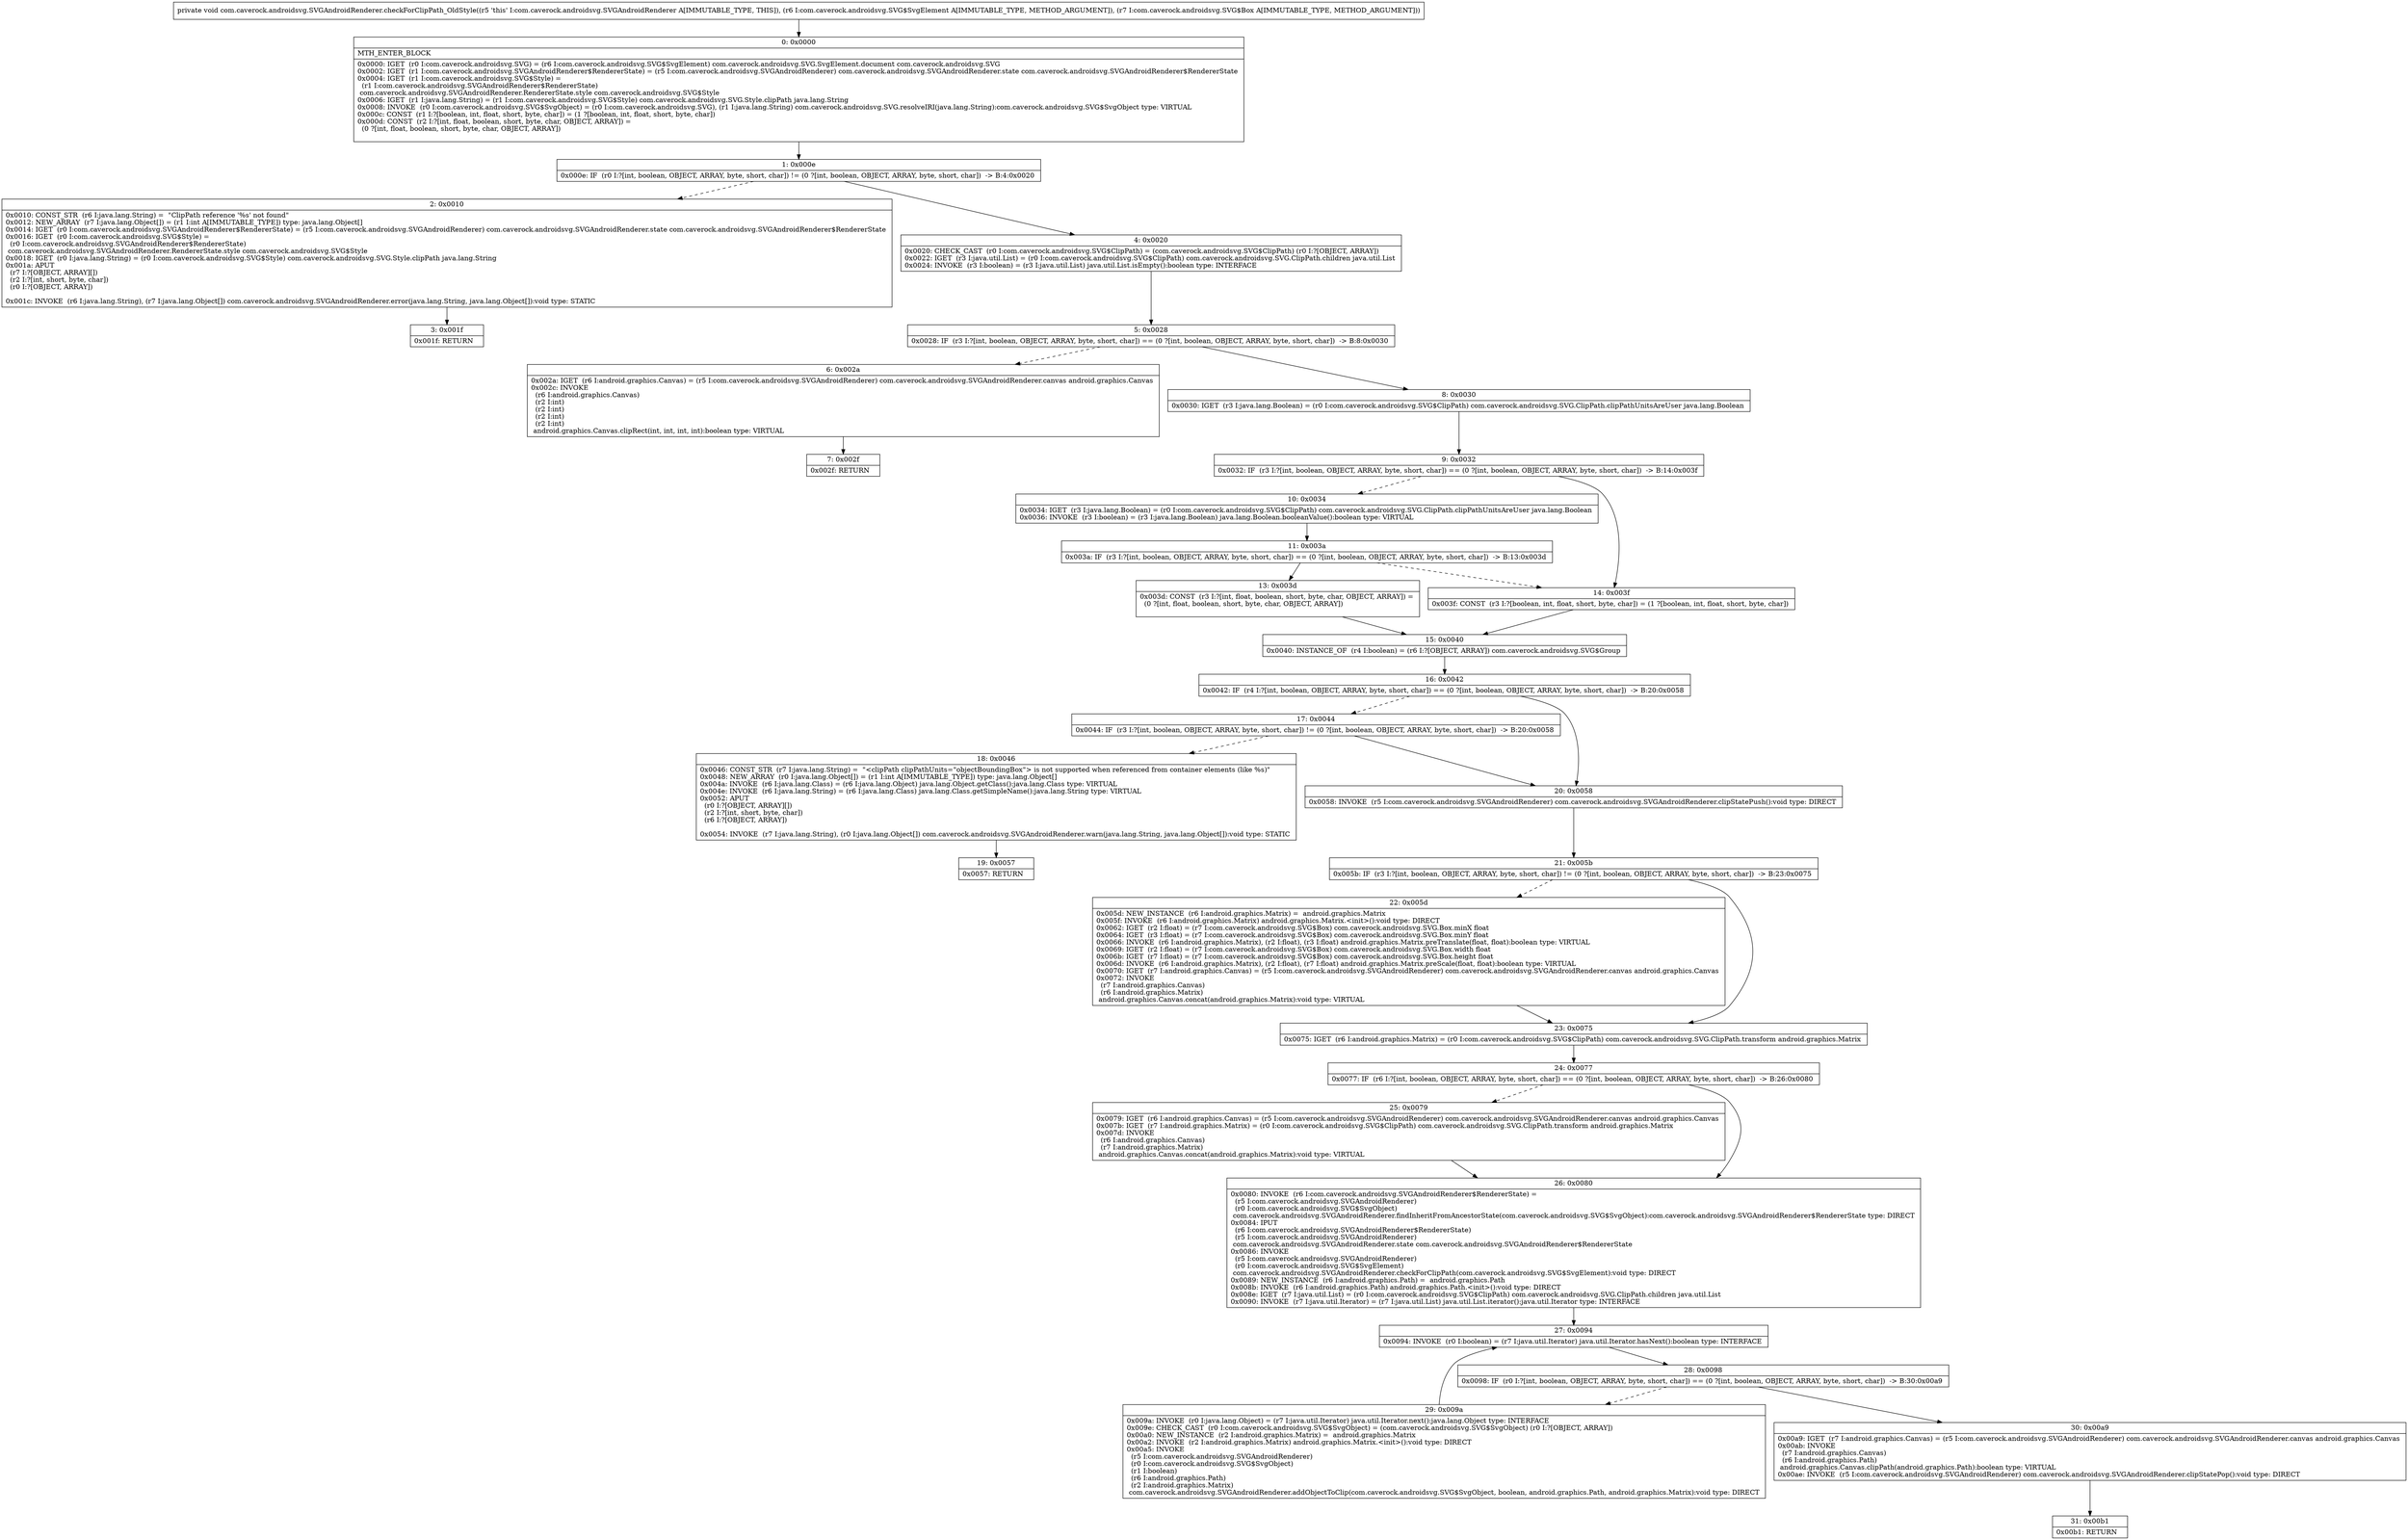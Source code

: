 digraph "CFG forcom.caverock.androidsvg.SVGAndroidRenderer.checkForClipPath_OldStyle(Lcom\/caverock\/androidsvg\/SVG$SvgElement;Lcom\/caverock\/androidsvg\/SVG$Box;)V" {
Node_0 [shape=record,label="{0\:\ 0x0000|MTH_ENTER_BLOCK\l|0x0000: IGET  (r0 I:com.caverock.androidsvg.SVG) = (r6 I:com.caverock.androidsvg.SVG$SvgElement) com.caverock.androidsvg.SVG.SvgElement.document com.caverock.androidsvg.SVG \l0x0002: IGET  (r1 I:com.caverock.androidsvg.SVGAndroidRenderer$RendererState) = (r5 I:com.caverock.androidsvg.SVGAndroidRenderer) com.caverock.androidsvg.SVGAndroidRenderer.state com.caverock.androidsvg.SVGAndroidRenderer$RendererState \l0x0004: IGET  (r1 I:com.caverock.androidsvg.SVG$Style) = \l  (r1 I:com.caverock.androidsvg.SVGAndroidRenderer$RendererState)\l com.caverock.androidsvg.SVGAndroidRenderer.RendererState.style com.caverock.androidsvg.SVG$Style \l0x0006: IGET  (r1 I:java.lang.String) = (r1 I:com.caverock.androidsvg.SVG$Style) com.caverock.androidsvg.SVG.Style.clipPath java.lang.String \l0x0008: INVOKE  (r0 I:com.caverock.androidsvg.SVG$SvgObject) = (r0 I:com.caverock.androidsvg.SVG), (r1 I:java.lang.String) com.caverock.androidsvg.SVG.resolveIRI(java.lang.String):com.caverock.androidsvg.SVG$SvgObject type: VIRTUAL \l0x000c: CONST  (r1 I:?[boolean, int, float, short, byte, char]) = (1 ?[boolean, int, float, short, byte, char]) \l0x000d: CONST  (r2 I:?[int, float, boolean, short, byte, char, OBJECT, ARRAY]) = \l  (0 ?[int, float, boolean, short, byte, char, OBJECT, ARRAY])\l \l}"];
Node_1 [shape=record,label="{1\:\ 0x000e|0x000e: IF  (r0 I:?[int, boolean, OBJECT, ARRAY, byte, short, char]) != (0 ?[int, boolean, OBJECT, ARRAY, byte, short, char])  \-\> B:4:0x0020 \l}"];
Node_2 [shape=record,label="{2\:\ 0x0010|0x0010: CONST_STR  (r6 I:java.lang.String) =  \"ClipPath reference '%s' not found\" \l0x0012: NEW_ARRAY  (r7 I:java.lang.Object[]) = (r1 I:int A[IMMUTABLE_TYPE]) type: java.lang.Object[] \l0x0014: IGET  (r0 I:com.caverock.androidsvg.SVGAndroidRenderer$RendererState) = (r5 I:com.caverock.androidsvg.SVGAndroidRenderer) com.caverock.androidsvg.SVGAndroidRenderer.state com.caverock.androidsvg.SVGAndroidRenderer$RendererState \l0x0016: IGET  (r0 I:com.caverock.androidsvg.SVG$Style) = \l  (r0 I:com.caverock.androidsvg.SVGAndroidRenderer$RendererState)\l com.caverock.androidsvg.SVGAndroidRenderer.RendererState.style com.caverock.androidsvg.SVG$Style \l0x0018: IGET  (r0 I:java.lang.String) = (r0 I:com.caverock.androidsvg.SVG$Style) com.caverock.androidsvg.SVG.Style.clipPath java.lang.String \l0x001a: APUT  \l  (r7 I:?[OBJECT, ARRAY][])\l  (r2 I:?[int, short, byte, char])\l  (r0 I:?[OBJECT, ARRAY])\l \l0x001c: INVOKE  (r6 I:java.lang.String), (r7 I:java.lang.Object[]) com.caverock.androidsvg.SVGAndroidRenderer.error(java.lang.String, java.lang.Object[]):void type: STATIC \l}"];
Node_3 [shape=record,label="{3\:\ 0x001f|0x001f: RETURN   \l}"];
Node_4 [shape=record,label="{4\:\ 0x0020|0x0020: CHECK_CAST  (r0 I:com.caverock.androidsvg.SVG$ClipPath) = (com.caverock.androidsvg.SVG$ClipPath) (r0 I:?[OBJECT, ARRAY]) \l0x0022: IGET  (r3 I:java.util.List) = (r0 I:com.caverock.androidsvg.SVG$ClipPath) com.caverock.androidsvg.SVG.ClipPath.children java.util.List \l0x0024: INVOKE  (r3 I:boolean) = (r3 I:java.util.List) java.util.List.isEmpty():boolean type: INTERFACE \l}"];
Node_5 [shape=record,label="{5\:\ 0x0028|0x0028: IF  (r3 I:?[int, boolean, OBJECT, ARRAY, byte, short, char]) == (0 ?[int, boolean, OBJECT, ARRAY, byte, short, char])  \-\> B:8:0x0030 \l}"];
Node_6 [shape=record,label="{6\:\ 0x002a|0x002a: IGET  (r6 I:android.graphics.Canvas) = (r5 I:com.caverock.androidsvg.SVGAndroidRenderer) com.caverock.androidsvg.SVGAndroidRenderer.canvas android.graphics.Canvas \l0x002c: INVOKE  \l  (r6 I:android.graphics.Canvas)\l  (r2 I:int)\l  (r2 I:int)\l  (r2 I:int)\l  (r2 I:int)\l android.graphics.Canvas.clipRect(int, int, int, int):boolean type: VIRTUAL \l}"];
Node_7 [shape=record,label="{7\:\ 0x002f|0x002f: RETURN   \l}"];
Node_8 [shape=record,label="{8\:\ 0x0030|0x0030: IGET  (r3 I:java.lang.Boolean) = (r0 I:com.caverock.androidsvg.SVG$ClipPath) com.caverock.androidsvg.SVG.ClipPath.clipPathUnitsAreUser java.lang.Boolean \l}"];
Node_9 [shape=record,label="{9\:\ 0x0032|0x0032: IF  (r3 I:?[int, boolean, OBJECT, ARRAY, byte, short, char]) == (0 ?[int, boolean, OBJECT, ARRAY, byte, short, char])  \-\> B:14:0x003f \l}"];
Node_10 [shape=record,label="{10\:\ 0x0034|0x0034: IGET  (r3 I:java.lang.Boolean) = (r0 I:com.caverock.androidsvg.SVG$ClipPath) com.caverock.androidsvg.SVG.ClipPath.clipPathUnitsAreUser java.lang.Boolean \l0x0036: INVOKE  (r3 I:boolean) = (r3 I:java.lang.Boolean) java.lang.Boolean.booleanValue():boolean type: VIRTUAL \l}"];
Node_11 [shape=record,label="{11\:\ 0x003a|0x003a: IF  (r3 I:?[int, boolean, OBJECT, ARRAY, byte, short, char]) == (0 ?[int, boolean, OBJECT, ARRAY, byte, short, char])  \-\> B:13:0x003d \l}"];
Node_13 [shape=record,label="{13\:\ 0x003d|0x003d: CONST  (r3 I:?[int, float, boolean, short, byte, char, OBJECT, ARRAY]) = \l  (0 ?[int, float, boolean, short, byte, char, OBJECT, ARRAY])\l \l}"];
Node_14 [shape=record,label="{14\:\ 0x003f|0x003f: CONST  (r3 I:?[boolean, int, float, short, byte, char]) = (1 ?[boolean, int, float, short, byte, char]) \l}"];
Node_15 [shape=record,label="{15\:\ 0x0040|0x0040: INSTANCE_OF  (r4 I:boolean) = (r6 I:?[OBJECT, ARRAY]) com.caverock.androidsvg.SVG$Group \l}"];
Node_16 [shape=record,label="{16\:\ 0x0042|0x0042: IF  (r4 I:?[int, boolean, OBJECT, ARRAY, byte, short, char]) == (0 ?[int, boolean, OBJECT, ARRAY, byte, short, char])  \-\> B:20:0x0058 \l}"];
Node_17 [shape=record,label="{17\:\ 0x0044|0x0044: IF  (r3 I:?[int, boolean, OBJECT, ARRAY, byte, short, char]) != (0 ?[int, boolean, OBJECT, ARRAY, byte, short, char])  \-\> B:20:0x0058 \l}"];
Node_18 [shape=record,label="{18\:\ 0x0046|0x0046: CONST_STR  (r7 I:java.lang.String) =  \"\<clipPath clipPathUnits=\"objectBoundingBox\"\> is not supported when referenced from container elements (like %s)\" \l0x0048: NEW_ARRAY  (r0 I:java.lang.Object[]) = (r1 I:int A[IMMUTABLE_TYPE]) type: java.lang.Object[] \l0x004a: INVOKE  (r6 I:java.lang.Class) = (r6 I:java.lang.Object) java.lang.Object.getClass():java.lang.Class type: VIRTUAL \l0x004e: INVOKE  (r6 I:java.lang.String) = (r6 I:java.lang.Class) java.lang.Class.getSimpleName():java.lang.String type: VIRTUAL \l0x0052: APUT  \l  (r0 I:?[OBJECT, ARRAY][])\l  (r2 I:?[int, short, byte, char])\l  (r6 I:?[OBJECT, ARRAY])\l \l0x0054: INVOKE  (r7 I:java.lang.String), (r0 I:java.lang.Object[]) com.caverock.androidsvg.SVGAndroidRenderer.warn(java.lang.String, java.lang.Object[]):void type: STATIC \l}"];
Node_19 [shape=record,label="{19\:\ 0x0057|0x0057: RETURN   \l}"];
Node_20 [shape=record,label="{20\:\ 0x0058|0x0058: INVOKE  (r5 I:com.caverock.androidsvg.SVGAndroidRenderer) com.caverock.androidsvg.SVGAndroidRenderer.clipStatePush():void type: DIRECT \l}"];
Node_21 [shape=record,label="{21\:\ 0x005b|0x005b: IF  (r3 I:?[int, boolean, OBJECT, ARRAY, byte, short, char]) != (0 ?[int, boolean, OBJECT, ARRAY, byte, short, char])  \-\> B:23:0x0075 \l}"];
Node_22 [shape=record,label="{22\:\ 0x005d|0x005d: NEW_INSTANCE  (r6 I:android.graphics.Matrix) =  android.graphics.Matrix \l0x005f: INVOKE  (r6 I:android.graphics.Matrix) android.graphics.Matrix.\<init\>():void type: DIRECT \l0x0062: IGET  (r2 I:float) = (r7 I:com.caverock.androidsvg.SVG$Box) com.caverock.androidsvg.SVG.Box.minX float \l0x0064: IGET  (r3 I:float) = (r7 I:com.caverock.androidsvg.SVG$Box) com.caverock.androidsvg.SVG.Box.minY float \l0x0066: INVOKE  (r6 I:android.graphics.Matrix), (r2 I:float), (r3 I:float) android.graphics.Matrix.preTranslate(float, float):boolean type: VIRTUAL \l0x0069: IGET  (r2 I:float) = (r7 I:com.caverock.androidsvg.SVG$Box) com.caverock.androidsvg.SVG.Box.width float \l0x006b: IGET  (r7 I:float) = (r7 I:com.caverock.androidsvg.SVG$Box) com.caverock.androidsvg.SVG.Box.height float \l0x006d: INVOKE  (r6 I:android.graphics.Matrix), (r2 I:float), (r7 I:float) android.graphics.Matrix.preScale(float, float):boolean type: VIRTUAL \l0x0070: IGET  (r7 I:android.graphics.Canvas) = (r5 I:com.caverock.androidsvg.SVGAndroidRenderer) com.caverock.androidsvg.SVGAndroidRenderer.canvas android.graphics.Canvas \l0x0072: INVOKE  \l  (r7 I:android.graphics.Canvas)\l  (r6 I:android.graphics.Matrix)\l android.graphics.Canvas.concat(android.graphics.Matrix):void type: VIRTUAL \l}"];
Node_23 [shape=record,label="{23\:\ 0x0075|0x0075: IGET  (r6 I:android.graphics.Matrix) = (r0 I:com.caverock.androidsvg.SVG$ClipPath) com.caverock.androidsvg.SVG.ClipPath.transform android.graphics.Matrix \l}"];
Node_24 [shape=record,label="{24\:\ 0x0077|0x0077: IF  (r6 I:?[int, boolean, OBJECT, ARRAY, byte, short, char]) == (0 ?[int, boolean, OBJECT, ARRAY, byte, short, char])  \-\> B:26:0x0080 \l}"];
Node_25 [shape=record,label="{25\:\ 0x0079|0x0079: IGET  (r6 I:android.graphics.Canvas) = (r5 I:com.caverock.androidsvg.SVGAndroidRenderer) com.caverock.androidsvg.SVGAndroidRenderer.canvas android.graphics.Canvas \l0x007b: IGET  (r7 I:android.graphics.Matrix) = (r0 I:com.caverock.androidsvg.SVG$ClipPath) com.caverock.androidsvg.SVG.ClipPath.transform android.graphics.Matrix \l0x007d: INVOKE  \l  (r6 I:android.graphics.Canvas)\l  (r7 I:android.graphics.Matrix)\l android.graphics.Canvas.concat(android.graphics.Matrix):void type: VIRTUAL \l}"];
Node_26 [shape=record,label="{26\:\ 0x0080|0x0080: INVOKE  (r6 I:com.caverock.androidsvg.SVGAndroidRenderer$RendererState) = \l  (r5 I:com.caverock.androidsvg.SVGAndroidRenderer)\l  (r0 I:com.caverock.androidsvg.SVG$SvgObject)\l com.caverock.androidsvg.SVGAndroidRenderer.findInheritFromAncestorState(com.caverock.androidsvg.SVG$SvgObject):com.caverock.androidsvg.SVGAndroidRenderer$RendererState type: DIRECT \l0x0084: IPUT  \l  (r6 I:com.caverock.androidsvg.SVGAndroidRenderer$RendererState)\l  (r5 I:com.caverock.androidsvg.SVGAndroidRenderer)\l com.caverock.androidsvg.SVGAndroidRenderer.state com.caverock.androidsvg.SVGAndroidRenderer$RendererState \l0x0086: INVOKE  \l  (r5 I:com.caverock.androidsvg.SVGAndroidRenderer)\l  (r0 I:com.caverock.androidsvg.SVG$SvgElement)\l com.caverock.androidsvg.SVGAndroidRenderer.checkForClipPath(com.caverock.androidsvg.SVG$SvgElement):void type: DIRECT \l0x0089: NEW_INSTANCE  (r6 I:android.graphics.Path) =  android.graphics.Path \l0x008b: INVOKE  (r6 I:android.graphics.Path) android.graphics.Path.\<init\>():void type: DIRECT \l0x008e: IGET  (r7 I:java.util.List) = (r0 I:com.caverock.androidsvg.SVG$ClipPath) com.caverock.androidsvg.SVG.ClipPath.children java.util.List \l0x0090: INVOKE  (r7 I:java.util.Iterator) = (r7 I:java.util.List) java.util.List.iterator():java.util.Iterator type: INTERFACE \l}"];
Node_27 [shape=record,label="{27\:\ 0x0094|0x0094: INVOKE  (r0 I:boolean) = (r7 I:java.util.Iterator) java.util.Iterator.hasNext():boolean type: INTERFACE \l}"];
Node_28 [shape=record,label="{28\:\ 0x0098|0x0098: IF  (r0 I:?[int, boolean, OBJECT, ARRAY, byte, short, char]) == (0 ?[int, boolean, OBJECT, ARRAY, byte, short, char])  \-\> B:30:0x00a9 \l}"];
Node_29 [shape=record,label="{29\:\ 0x009a|0x009a: INVOKE  (r0 I:java.lang.Object) = (r7 I:java.util.Iterator) java.util.Iterator.next():java.lang.Object type: INTERFACE \l0x009e: CHECK_CAST  (r0 I:com.caverock.androidsvg.SVG$SvgObject) = (com.caverock.androidsvg.SVG$SvgObject) (r0 I:?[OBJECT, ARRAY]) \l0x00a0: NEW_INSTANCE  (r2 I:android.graphics.Matrix) =  android.graphics.Matrix \l0x00a2: INVOKE  (r2 I:android.graphics.Matrix) android.graphics.Matrix.\<init\>():void type: DIRECT \l0x00a5: INVOKE  \l  (r5 I:com.caverock.androidsvg.SVGAndroidRenderer)\l  (r0 I:com.caverock.androidsvg.SVG$SvgObject)\l  (r1 I:boolean)\l  (r6 I:android.graphics.Path)\l  (r2 I:android.graphics.Matrix)\l com.caverock.androidsvg.SVGAndroidRenderer.addObjectToClip(com.caverock.androidsvg.SVG$SvgObject, boolean, android.graphics.Path, android.graphics.Matrix):void type: DIRECT \l}"];
Node_30 [shape=record,label="{30\:\ 0x00a9|0x00a9: IGET  (r7 I:android.graphics.Canvas) = (r5 I:com.caverock.androidsvg.SVGAndroidRenderer) com.caverock.androidsvg.SVGAndroidRenderer.canvas android.graphics.Canvas \l0x00ab: INVOKE  \l  (r7 I:android.graphics.Canvas)\l  (r6 I:android.graphics.Path)\l android.graphics.Canvas.clipPath(android.graphics.Path):boolean type: VIRTUAL \l0x00ae: INVOKE  (r5 I:com.caverock.androidsvg.SVGAndroidRenderer) com.caverock.androidsvg.SVGAndroidRenderer.clipStatePop():void type: DIRECT \l}"];
Node_31 [shape=record,label="{31\:\ 0x00b1|0x00b1: RETURN   \l}"];
MethodNode[shape=record,label="{private void com.caverock.androidsvg.SVGAndroidRenderer.checkForClipPath_OldStyle((r5 'this' I:com.caverock.androidsvg.SVGAndroidRenderer A[IMMUTABLE_TYPE, THIS]), (r6 I:com.caverock.androidsvg.SVG$SvgElement A[IMMUTABLE_TYPE, METHOD_ARGUMENT]), (r7 I:com.caverock.androidsvg.SVG$Box A[IMMUTABLE_TYPE, METHOD_ARGUMENT])) }"];
MethodNode -> Node_0;
Node_0 -> Node_1;
Node_1 -> Node_2[style=dashed];
Node_1 -> Node_4;
Node_2 -> Node_3;
Node_4 -> Node_5;
Node_5 -> Node_6[style=dashed];
Node_5 -> Node_8;
Node_6 -> Node_7;
Node_8 -> Node_9;
Node_9 -> Node_10[style=dashed];
Node_9 -> Node_14;
Node_10 -> Node_11;
Node_11 -> Node_13;
Node_11 -> Node_14[style=dashed];
Node_13 -> Node_15;
Node_14 -> Node_15;
Node_15 -> Node_16;
Node_16 -> Node_17[style=dashed];
Node_16 -> Node_20;
Node_17 -> Node_18[style=dashed];
Node_17 -> Node_20;
Node_18 -> Node_19;
Node_20 -> Node_21;
Node_21 -> Node_22[style=dashed];
Node_21 -> Node_23;
Node_22 -> Node_23;
Node_23 -> Node_24;
Node_24 -> Node_25[style=dashed];
Node_24 -> Node_26;
Node_25 -> Node_26;
Node_26 -> Node_27;
Node_27 -> Node_28;
Node_28 -> Node_29[style=dashed];
Node_28 -> Node_30;
Node_29 -> Node_27;
Node_30 -> Node_31;
}


